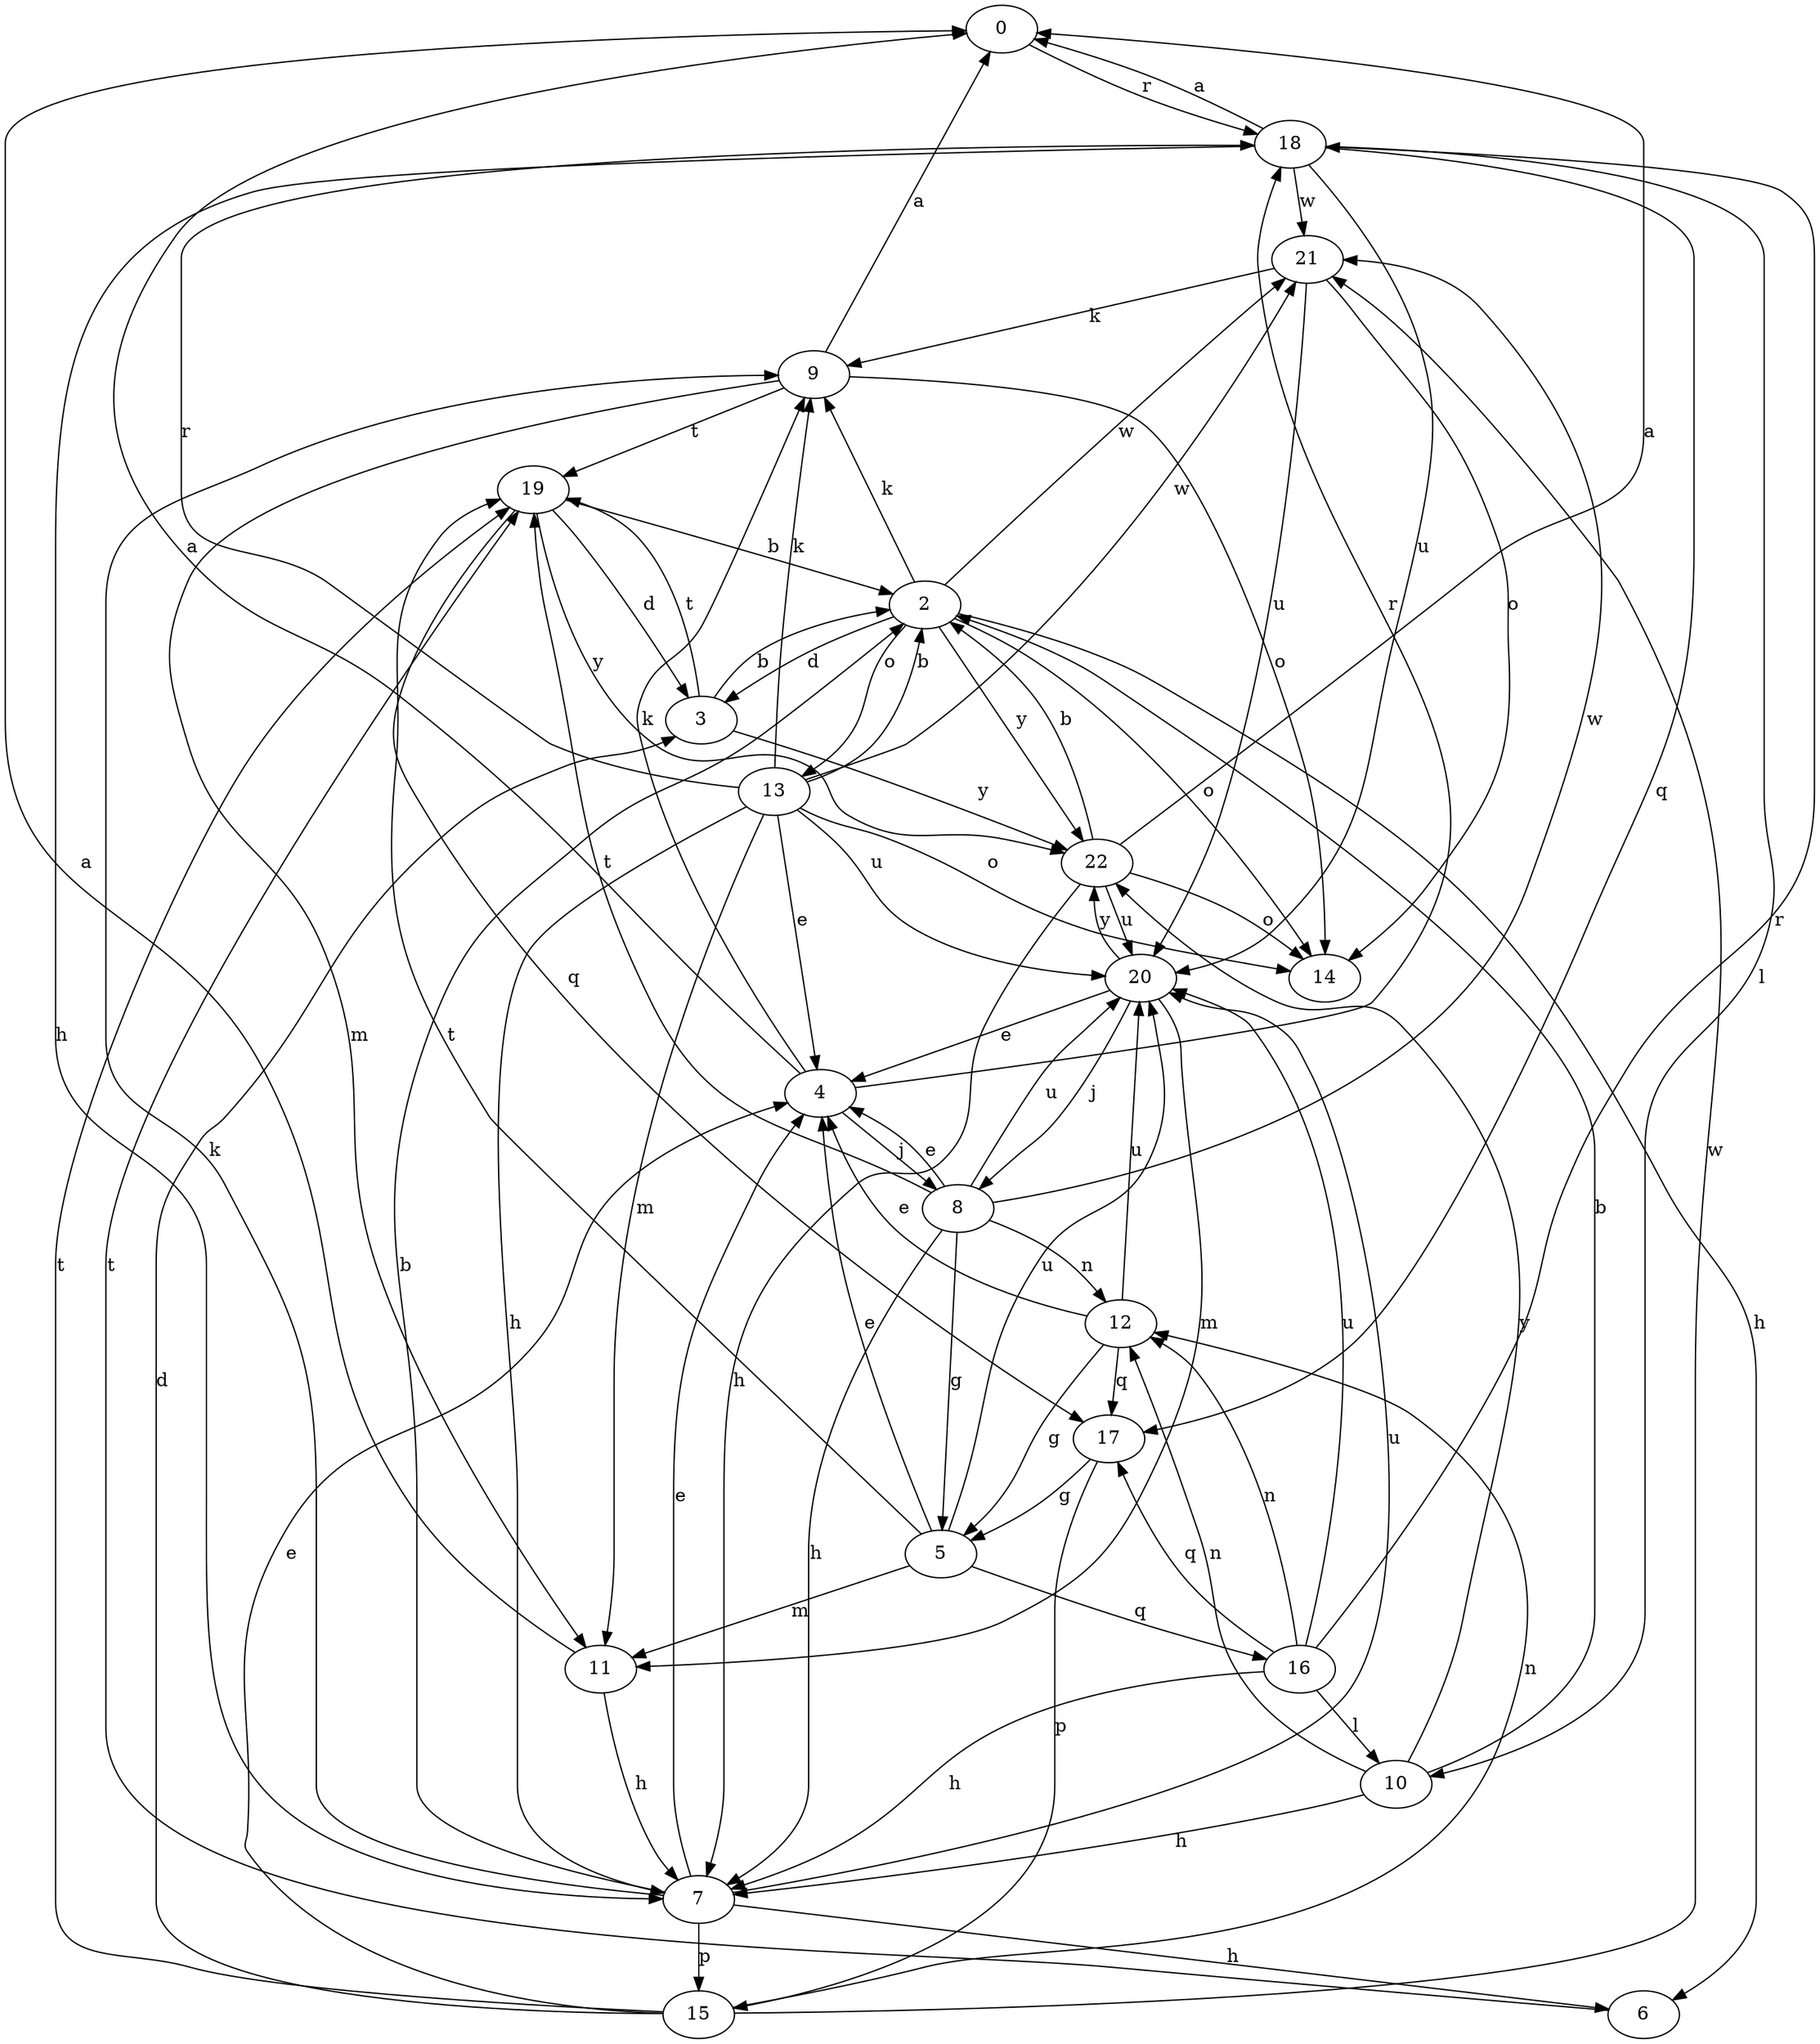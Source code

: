 strict digraph  {
0;
2;
3;
4;
5;
6;
7;
8;
9;
10;
11;
12;
13;
14;
15;
16;
17;
18;
19;
20;
21;
22;
0 -> 18  [label=r];
2 -> 3  [label=d];
2 -> 6  [label=h];
2 -> 9  [label=k];
2 -> 13  [label=o];
2 -> 14  [label=o];
2 -> 21  [label=w];
2 -> 22  [label=y];
3 -> 2  [label=b];
3 -> 19  [label=t];
3 -> 22  [label=y];
4 -> 0  [label=a];
4 -> 8  [label=j];
4 -> 9  [label=k];
4 -> 18  [label=r];
5 -> 4  [label=e];
5 -> 11  [label=m];
5 -> 16  [label=q];
5 -> 19  [label=t];
5 -> 20  [label=u];
6 -> 19  [label=t];
7 -> 2  [label=b];
7 -> 4  [label=e];
7 -> 6  [label=h];
7 -> 9  [label=k];
7 -> 15  [label=p];
7 -> 20  [label=u];
8 -> 4  [label=e];
8 -> 5  [label=g];
8 -> 7  [label=h];
8 -> 12  [label=n];
8 -> 19  [label=t];
8 -> 20  [label=u];
8 -> 21  [label=w];
9 -> 0  [label=a];
9 -> 11  [label=m];
9 -> 14  [label=o];
9 -> 19  [label=t];
10 -> 2  [label=b];
10 -> 7  [label=h];
10 -> 12  [label=n];
10 -> 22  [label=y];
11 -> 0  [label=a];
11 -> 7  [label=h];
12 -> 4  [label=e];
12 -> 5  [label=g];
12 -> 17  [label=q];
12 -> 20  [label=u];
13 -> 2  [label=b];
13 -> 4  [label=e];
13 -> 7  [label=h];
13 -> 9  [label=k];
13 -> 11  [label=m];
13 -> 14  [label=o];
13 -> 18  [label=r];
13 -> 20  [label=u];
13 -> 21  [label=w];
15 -> 3  [label=d];
15 -> 4  [label=e];
15 -> 12  [label=n];
15 -> 19  [label=t];
15 -> 21  [label=w];
16 -> 7  [label=h];
16 -> 10  [label=l];
16 -> 12  [label=n];
16 -> 17  [label=q];
16 -> 18  [label=r];
16 -> 20  [label=u];
17 -> 5  [label=g];
17 -> 15  [label=p];
18 -> 0  [label=a];
18 -> 7  [label=h];
18 -> 10  [label=l];
18 -> 17  [label=q];
18 -> 20  [label=u];
18 -> 21  [label=w];
19 -> 2  [label=b];
19 -> 3  [label=d];
19 -> 17  [label=q];
19 -> 22  [label=y];
20 -> 4  [label=e];
20 -> 8  [label=j];
20 -> 11  [label=m];
20 -> 22  [label=y];
21 -> 9  [label=k];
21 -> 14  [label=o];
21 -> 20  [label=u];
22 -> 0  [label=a];
22 -> 2  [label=b];
22 -> 7  [label=h];
22 -> 14  [label=o];
22 -> 20  [label=u];
}
